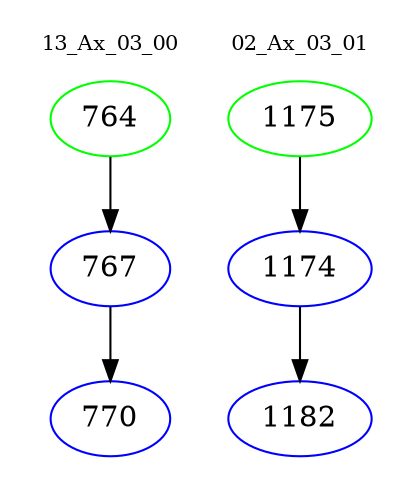 digraph{
subgraph cluster_0 {
color = white
label = "13_Ax_03_00";
fontsize=10;
T0_764 [label="764", color="green"]
T0_764 -> T0_767 [color="black"]
T0_767 [label="767", color="blue"]
T0_767 -> T0_770 [color="black"]
T0_770 [label="770", color="blue"]
}
subgraph cluster_1 {
color = white
label = "02_Ax_03_01";
fontsize=10;
T1_1175 [label="1175", color="green"]
T1_1175 -> T1_1174 [color="black"]
T1_1174 [label="1174", color="blue"]
T1_1174 -> T1_1182 [color="black"]
T1_1182 [label="1182", color="blue"]
}
}
